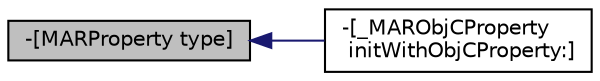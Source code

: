 digraph "-[MARProperty type]"
{
  edge [fontname="Helvetica",fontsize="10",labelfontname="Helvetica",labelfontsize="10"];
  node [fontname="Helvetica",fontsize="10",shape=record];
  rankdir="LR";
  Node27 [label="-[MARProperty type]",height=0.2,width=0.4,color="black", fillcolor="grey75", style="filled", fontcolor="black"];
  Node27 -> Node28 [dir="back",color="midnightblue",fontsize="10",style="solid",fontname="Helvetica"];
  Node28 [label="-[_MARObjCProperty\l initWithObjCProperty:]",height=0.2,width=0.4,color="black", fillcolor="white", style="filled",URL="$interface___m_a_r_obj_c_property.html#a4854c8972a664dada2d8faee928cee8a"];
}
